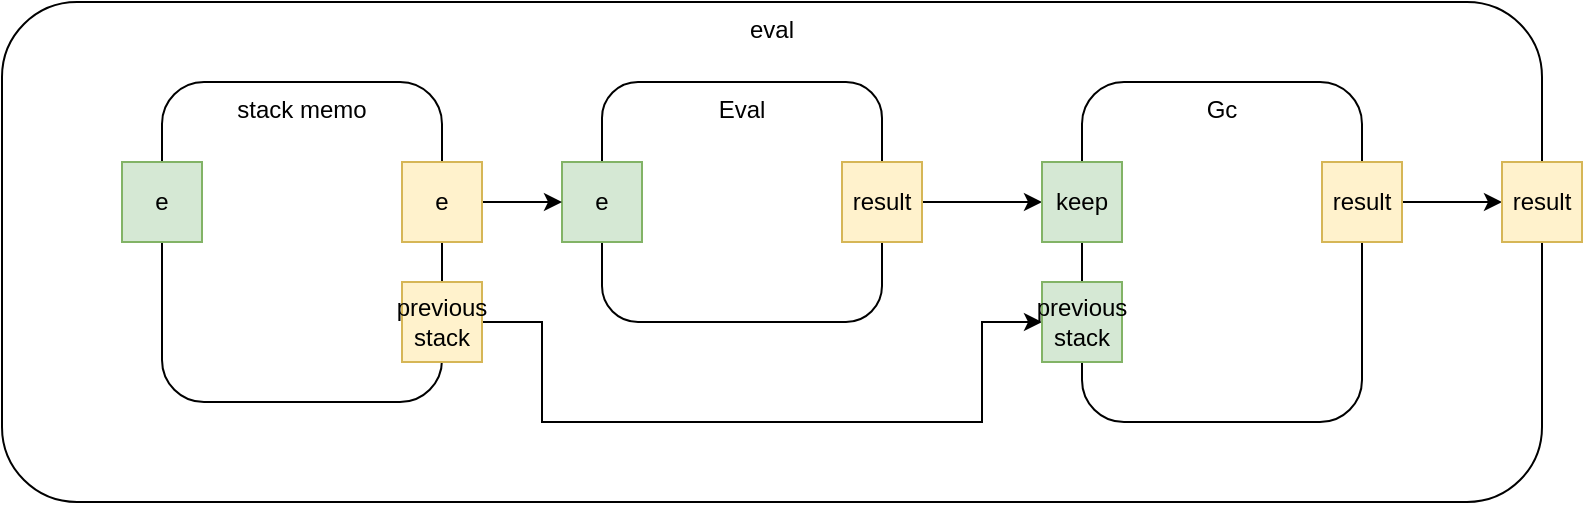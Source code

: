 <mxfile version="14.6.13" type="device" pages="7"><diagram id="UyxEcb_M1ICsaPdvlM9f" name="eval"><mxGraphModel dx="1106" dy="806" grid="1" gridSize="10" guides="1" tooltips="1" connect="1" arrows="1" fold="1" page="1" pageScale="1" pageWidth="1100" pageHeight="850" math="0" shadow="0"><root><mxCell id="0"/><mxCell id="1" parent="0"/><mxCell id="1NHkKLeVbGm8QSfIEynR-1" value="eval" style="rounded=1;whiteSpace=wrap;html=1;verticalAlign=top;" parent="1" vertex="1"><mxGeometry x="40" y="40" width="770" height="250" as="geometry"/></mxCell><mxCell id="bVBwS_cStK-MIO-wUyx7-1" value="Eval" style="rounded=1;whiteSpace=wrap;html=1;verticalAlign=top;" parent="1" vertex="1"><mxGeometry x="340" y="80" width="140" height="120" as="geometry"/></mxCell><mxCell id="bVBwS_cStK-MIO-wUyx7-2" value="e" style="whiteSpace=wrap;html=1;aspect=fixed;fillColor=#d5e8d4;strokeColor=#82b366;" parent="1" vertex="1"><mxGeometry x="320" y="120" width="40" height="40" as="geometry"/></mxCell><mxCell id="bVBwS_cStK-MIO-wUyx7-3" style="edgeStyle=orthogonalEdgeStyle;rounded=0;orthogonalLoop=1;jettySize=auto;html=1;exitX=1;exitY=0.5;exitDx=0;exitDy=0;entryX=0;entryY=0.5;entryDx=0;entryDy=0;" parent="1" source="bVBwS_cStK-MIO-wUyx7-4" target="bVBwS_cStK-MIO-wUyx7-12" edge="1"><mxGeometry relative="1" as="geometry"/></mxCell><mxCell id="bVBwS_cStK-MIO-wUyx7-4" value="result" style="whiteSpace=wrap;html=1;aspect=fixed;fillColor=#fff2cc;strokeColor=#d6b656;" parent="1" vertex="1"><mxGeometry x="460" y="120" width="40" height="40" as="geometry"/></mxCell><mxCell id="bVBwS_cStK-MIO-wUyx7-5" value="stack memo" style="rounded=1;whiteSpace=wrap;html=1;verticalAlign=top;" parent="1" vertex="1"><mxGeometry x="120" y="80" width="140" height="160" as="geometry"/></mxCell><mxCell id="bVBwS_cStK-MIO-wUyx7-6" value="e" style="whiteSpace=wrap;html=1;aspect=fixed;fillColor=#d5e8d4;strokeColor=#82b366;" parent="1" vertex="1"><mxGeometry x="100" y="120" width="40" height="40" as="geometry"/></mxCell><mxCell id="bVBwS_cStK-MIO-wUyx7-7" style="edgeStyle=orthogonalEdgeStyle;rounded=0;orthogonalLoop=1;jettySize=auto;html=1;exitX=1;exitY=0.5;exitDx=0;exitDy=0;entryX=0;entryY=0.5;entryDx=0;entryDy=0;" parent="1" source="bVBwS_cStK-MIO-wUyx7-8" target="bVBwS_cStK-MIO-wUyx7-2" edge="1"><mxGeometry relative="1" as="geometry"/></mxCell><mxCell id="bVBwS_cStK-MIO-wUyx7-8" value="e" style="whiteSpace=wrap;html=1;aspect=fixed;fillColor=#fff2cc;strokeColor=#d6b656;" parent="1" vertex="1"><mxGeometry x="240" y="120" width="40" height="40" as="geometry"/></mxCell><mxCell id="bVBwS_cStK-MIO-wUyx7-9" style="edgeStyle=orthogonalEdgeStyle;rounded=0;orthogonalLoop=1;jettySize=auto;html=1;exitX=1;exitY=0.5;exitDx=0;exitDy=0;entryX=0;entryY=0.5;entryDx=0;entryDy=0;" parent="1" source="bVBwS_cStK-MIO-wUyx7-10" target="bVBwS_cStK-MIO-wUyx7-14" edge="1"><mxGeometry relative="1" as="geometry"><Array as="points"><mxPoint x="310" y="200"/><mxPoint x="310" y="250"/><mxPoint x="530" y="250"/><mxPoint x="530" y="200"/></Array></mxGeometry></mxCell><mxCell id="bVBwS_cStK-MIO-wUyx7-10" value="previous stack" style="whiteSpace=wrap;html=1;aspect=fixed;fillColor=#fff2cc;strokeColor=#d6b656;" parent="1" vertex="1"><mxGeometry x="240" y="180" width="40" height="40" as="geometry"/></mxCell><mxCell id="bVBwS_cStK-MIO-wUyx7-11" value="Gc" style="rounded=1;whiteSpace=wrap;html=1;verticalAlign=top;" parent="1" vertex="1"><mxGeometry x="580" y="80" width="140" height="170" as="geometry"/></mxCell><mxCell id="bVBwS_cStK-MIO-wUyx7-12" value="keep" style="whiteSpace=wrap;html=1;aspect=fixed;fillColor=#d5e8d4;strokeColor=#82b366;" parent="1" vertex="1"><mxGeometry x="560" y="120" width="40" height="40" as="geometry"/></mxCell><mxCell id="1NHkKLeVbGm8QSfIEynR-3" style="edgeStyle=orthogonalEdgeStyle;rounded=0;orthogonalLoop=1;jettySize=auto;html=1;exitX=1;exitY=0.5;exitDx=0;exitDy=0;" parent="1" source="bVBwS_cStK-MIO-wUyx7-13" target="1NHkKLeVbGm8QSfIEynR-2" edge="1"><mxGeometry relative="1" as="geometry"/></mxCell><mxCell id="bVBwS_cStK-MIO-wUyx7-13" value="result" style="whiteSpace=wrap;html=1;aspect=fixed;fillColor=#fff2cc;strokeColor=#d6b656;" parent="1" vertex="1"><mxGeometry x="700" y="120" width="40" height="40" as="geometry"/></mxCell><mxCell id="bVBwS_cStK-MIO-wUyx7-14" value="previous stack" style="whiteSpace=wrap;html=1;aspect=fixed;fillColor=#d5e8d4;strokeColor=#82b366;" parent="1" vertex="1"><mxGeometry x="560" y="180" width="40" height="40" as="geometry"/></mxCell><mxCell id="1NHkKLeVbGm8QSfIEynR-2" value="result" style="whiteSpace=wrap;html=1;aspect=fixed;fillColor=#fff2cc;strokeColor=#d6b656;" parent="1" vertex="1"><mxGeometry x="790" y="120" width="40" height="40" as="geometry"/></mxCell></root></mxGraphModel></diagram><diagram id="cpyBQQwFXZn-LZKErt09" name="intern"><mxGraphModel dx="1106" dy="753" grid="1" gridSize="10" guides="1" tooltips="1" connect="1" arrows="1" fold="1" page="1" pageScale="1" pageWidth="1100" pageHeight="850" math="0" shadow="0"><root><mxCell id="VyYaMy-4hmipdPrMjaRD-0"/><mxCell id="VyYaMy-4hmipdPrMjaRD-1" parent="VyYaMy-4hmipdPrMjaRD-0"/><mxCell id="VyYaMy-4hmipdPrMjaRD-2" value="name" style="whiteSpace=wrap;html=1;aspect=fixed;fillColor=#d5e8d4;strokeColor=#82b366;" vertex="1" parent="VyYaMy-4hmipdPrMjaRD-1"><mxGeometry x="60" y="133" width="40" height="40" as="geometry"/></mxCell><mxCell id="VyYaMy-4hmipdPrMjaRD-3" value="Answer" style="whiteSpace=wrap;html=1;aspect=fixed;fillColor=#fff2cc;strokeColor=#d6b656;" vertex="1" parent="VyYaMy-4hmipdPrMjaRD-1"><mxGeometry x="883" y="205" width="40" height="40" as="geometry"/></mxCell><mxCell id="VyYaMy-4hmipdPrMjaRD-4" style="edgeStyle=orthogonalEdgeStyle;rounded=0;orthogonalLoop=1;jettySize=auto;html=1;exitX=1;exitY=0.5;exitDx=0;exitDy=0;entryX=0;entryY=0.5;entryDx=0;entryDy=0;" edge="1" parent="VyYaMy-4hmipdPrMjaRD-1" source="VyYaMy-4hmipdPrMjaRD-12" target="VyYaMy-4hmipdPrMjaRD-13"><mxGeometry relative="1" as="geometry"><mxPoint x="440" y="123" as="targetPoint"/></mxGeometry></mxCell><mxCell id="VyYaMy-4hmipdPrMjaRD-5" value="Insert If Not Found" style="rounded=1;whiteSpace=wrap;html=1;verticalAlign=top;" vertex="1" parent="VyYaMy-4hmipdPrMjaRD-1"><mxGeometry x="573" y="125" width="120" height="190" as="geometry"/></mxCell><mxCell id="VyYaMy-4hmipdPrMjaRD-6" style="edgeStyle=orthogonalEdgeStyle;rounded=0;orthogonalLoop=1;jettySize=auto;html=1;exitX=1;exitY=0.5;exitDx=0;exitDy=0;entryX=0;entryY=0.5;entryDx=0;entryDy=0;" edge="1" parent="VyYaMy-4hmipdPrMjaRD-1" source="VyYaMy-4hmipdPrMjaRD-11" target="VyYaMy-4hmipdPrMjaRD-14"><mxGeometry relative="1" as="geometry"/></mxCell><mxCell id="VyYaMy-4hmipdPrMjaRD-7" value="Lookup" style="rounded=1;whiteSpace=wrap;html=1;verticalAlign=top;" vertex="1" parent="VyYaMy-4hmipdPrMjaRD-1"><mxGeometry x="240" y="123" width="120" height="150" as="geometry"/></mxCell><mxCell id="VyYaMy-4hmipdPrMjaRD-8" style="edgeStyle=orthogonalEdgeStyle;rounded=0;orthogonalLoop=1;jettySize=auto;html=1;exitX=0.5;exitY=1;exitDx=0;exitDy=0;" edge="1" parent="VyYaMy-4hmipdPrMjaRD-1" source="VyYaMy-4hmipdPrMjaRD-7" target="VyYaMy-4hmipdPrMjaRD-7"><mxGeometry x="220" y="133" as="geometry"/></mxCell><mxCell id="VyYaMy-4hmipdPrMjaRD-9" style="edgeStyle=orthogonalEdgeStyle;rounded=0;orthogonalLoop=1;jettySize=auto;html=1;exitX=1;exitY=0.5;exitDx=0;exitDy=0;" edge="1" parent="VyYaMy-4hmipdPrMjaRD-1" source="VyYaMy-4hmipdPrMjaRD-10" target="VyYaMy-4hmipdPrMjaRD-3"><mxGeometry relative="1" as="geometry"/></mxCell><mxCell id="VyYaMy-4hmipdPrMjaRD-10" value="Answer" style="whiteSpace=wrap;html=1;aspect=fixed;fillColor=#fff2cc;strokeColor=#d6b656;" vertex="1" parent="VyYaMy-4hmipdPrMjaRD-1"><mxGeometry x="674" y="205" width="40" height="40" as="geometry"/></mxCell><mxCell id="VyYaMy-4hmipdPrMjaRD-11" value="Answer" style="whiteSpace=wrap;html=1;aspect=fixed;fillColor=#fff2cc;strokeColor=#d6b656;" vertex="1" parent="VyYaMy-4hmipdPrMjaRD-1"><mxGeometry x="338" y="205" width="40" height="40" as="geometry"/></mxCell><mxCell id="VyYaMy-4hmipdPrMjaRD-12" value="Found" style="whiteSpace=wrap;html=1;aspect=fixed;fillColor=#fff2cc;strokeColor=#d6b656;" vertex="1" parent="VyYaMy-4hmipdPrMjaRD-1"><mxGeometry x="338" y="155" width="40" height="40" as="geometry"/></mxCell><mxCell id="VyYaMy-4hmipdPrMjaRD-13" value="Found" style="whiteSpace=wrap;html=1;aspect=fixed;fillColor=#d5e8d4;strokeColor=#82b366;" vertex="1" parent="VyYaMy-4hmipdPrMjaRD-1"><mxGeometry x="553" y="155" width="40" height="40" as="geometry"/></mxCell><mxCell id="VyYaMy-4hmipdPrMjaRD-14" value="Answer&lt;br&gt;If&lt;br&gt;Found" style="whiteSpace=wrap;html=1;aspect=fixed;fillColor=#d5e8d4;strokeColor=#82b366;" vertex="1" parent="VyYaMy-4hmipdPrMjaRD-1"><mxGeometry x="553" y="205" width="40" height="40" as="geometry"/></mxCell><mxCell id="VyYaMy-4hmipdPrMjaRD-15" style="edgeStyle=orthogonalEdgeStyle;rounded=0;orthogonalLoop=1;jettySize=auto;html=1;exitX=0.5;exitY=1;exitDx=0;exitDy=0;dashed=1;" edge="1" parent="VyYaMy-4hmipdPrMjaRD-1" source="VyYaMy-4hmipdPrMjaRD-16" target="VyYaMy-4hmipdPrMjaRD-7"><mxGeometry relative="1" as="geometry"/></mxCell><mxCell id="VyYaMy-4hmipdPrMjaRD-16" value="" style="ellipse;whiteSpace=wrap;html=1;aspect=fixed;" vertex="1" parent="VyYaMy-4hmipdPrMjaRD-1"><mxGeometry x="277.5" y="40" width="45" height="45" as="geometry"/></mxCell></root></mxGraphModel></diagram><diagram id="cRNbRyb6Ssxj3KXeeYFB" name="read"><mxGraphModel dx="1106" dy="806" grid="1" gridSize="10" guides="1" tooltips="1" connect="1" arrows="1" fold="1" page="1" pageScale="1" pageWidth="1100" pageHeight="850" math="0" shadow="0"><root><mxCell id="V37KS4dAvM9fbsTkXn3U-0"/><mxCell id="V37KS4dAvM9fbsTkXn3U-1" parent="V37KS4dAvM9fbsTkXn3U-0"/><mxCell id="V37KS4dAvM9fbsTkXn3U-2" value="$if&lt;br&gt;?lookahead lpar" style="rounded=1;whiteSpace=wrap;html=1;verticalAlign=top;" parent="V37KS4dAvM9fbsTkXn3U-1" vertex="1"><mxGeometry x="380" y="170" width="120" height="150" as="geometry"/></mxCell><mxCell id="V37KS4dAvM9fbsTkXn3U-3" value="read list" style="rounded=1;whiteSpace=wrap;html=1;" parent="V37KS4dAvM9fbsTkXn3U-1" vertex="1"><mxGeometry x="620" y="330" width="120" height="60" as="geometry"/></mxCell><mxCell id="V37KS4dAvM9fbsTkXn3U-4" value="read atom" style="rounded=1;whiteSpace=wrap;html=1;" parent="V37KS4dAvM9fbsTkXn3U-1" vertex="1"><mxGeometry x="620" y="130" width="120" height="60" as="geometry"/></mxCell><mxCell id="V37KS4dAvM9fbsTkXn3U-7" style="edgeStyle=orthogonalEdgeStyle;rounded=0;orthogonalLoop=1;jettySize=auto;html=1;exitX=1;exitY=0.5;exitDx=0;exitDy=0;entryX=0;entryY=0.5;entryDx=0;entryDy=0;" parent="V37KS4dAvM9fbsTkXn3U-1" source="V37KS4dAvM9fbsTkXn3U-8" target="V37KS4dAvM9fbsTkXn3U-12" edge="1"><mxGeometry relative="1" as="geometry"><mxPoint x="520" y="262" as="sourcePoint"/></mxGeometry></mxCell><mxCell id="V37KS4dAvM9fbsTkXn3U-8" value="no" style="ellipse;whiteSpace=wrap;html=1;aspect=fixed;fillColor=#fff2cc;strokeColor=#d6b656;" parent="V37KS4dAvM9fbsTkXn3U-1" vertex="1"><mxGeometry x="480" y="210" width="40" height="40" as="geometry"/></mxCell><mxCell id="V37KS4dAvM9fbsTkXn3U-9" style="edgeStyle=orthogonalEdgeStyle;rounded=0;orthogonalLoop=1;jettySize=auto;html=1;exitX=1;exitY=0.5;exitDx=0;exitDy=0;entryX=0;entryY=0.5;entryDx=0;entryDy=0;" parent="V37KS4dAvM9fbsTkXn3U-1" source="V37KS4dAvM9fbsTkXn3U-10" target="V37KS4dAvM9fbsTkXn3U-11" edge="1"><mxGeometry relative="1" as="geometry"><mxPoint x="520" y="312" as="sourcePoint"/></mxGeometry></mxCell><mxCell id="V37KS4dAvM9fbsTkXn3U-10" value="yes" style="ellipse;whiteSpace=wrap;html=1;aspect=fixed;fillColor=#fff2cc;strokeColor=#d6b656;" parent="V37KS4dAvM9fbsTkXn3U-1" vertex="1"><mxGeometry x="480" y="260" width="40" height="40" as="geometry"/></mxCell><mxCell id="V37KS4dAvM9fbsTkXn3U-11" value="text" style="ellipse;whiteSpace=wrap;html=1;aspect=fixed;fillColor=#d5e8d4;strokeColor=#82b366;" parent="V37KS4dAvM9fbsTkXn3U-1" vertex="1"><mxGeometry x="600" y="340" width="40" height="40" as="geometry"/></mxCell><mxCell id="V37KS4dAvM9fbsTkXn3U-12" value="text" style="ellipse;whiteSpace=wrap;html=1;aspect=fixed;fillColor=#d5e8d4;strokeColor=#82b366;" parent="V37KS4dAvM9fbsTkXn3U-1" vertex="1"><mxGeometry x="600" y="140" width="40" height="40" as="geometry"/></mxCell><mxCell id="V37KS4dAvM9fbsTkXn3U-13" value="index" style="ellipse;whiteSpace=wrap;html=1;aspect=fixed;fillColor=#fff2cc;strokeColor=#d6b656;" parent="V37KS4dAvM9fbsTkXn3U-1" vertex="1"><mxGeometry x="860" y="240" width="40" height="40" as="geometry"/></mxCell><mxCell id="V37KS4dAvM9fbsTkXn3U-14" style="edgeStyle=orthogonalEdgeStyle;rounded=0;orthogonalLoop=1;jettySize=auto;html=1;exitX=1;exitY=0.5;exitDx=0;exitDy=0;entryX=0;entryY=0.5;entryDx=0;entryDy=0;" parent="V37KS4dAvM9fbsTkXn3U-1" source="V37KS4dAvM9fbsTkXn3U-15" target="V37KS4dAvM9fbsTkXn3U-13" edge="1"><mxGeometry relative="1" as="geometry"/></mxCell><mxCell id="V37KS4dAvM9fbsTkXn3U-15" value="answer" style="ellipse;whiteSpace=wrap;html=1;aspect=fixed;fillColor=#fff2cc;strokeColor=#d6b656;" parent="V37KS4dAvM9fbsTkXn3U-1" vertex="1"><mxGeometry x="720" y="140" width="40" height="40" as="geometry"/></mxCell><mxCell id="V37KS4dAvM9fbsTkXn3U-16" style="edgeStyle=orthogonalEdgeStyle;rounded=0;orthogonalLoop=1;jettySize=auto;html=1;exitX=1;exitY=0.5;exitDx=0;exitDy=0;entryX=0;entryY=0.5;entryDx=0;entryDy=0;" parent="V37KS4dAvM9fbsTkXn3U-1" source="V37KS4dAvM9fbsTkXn3U-17" target="V37KS4dAvM9fbsTkXn3U-13" edge="1"><mxGeometry relative="1" as="geometry"/></mxCell><mxCell id="V37KS4dAvM9fbsTkXn3U-17" value="index" style="ellipse;whiteSpace=wrap;html=1;aspect=fixed;fillColor=#fff2cc;strokeColor=#d6b656;" parent="V37KS4dAvM9fbsTkXn3U-1" vertex="1"><mxGeometry x="720" y="340" width="40" height="40" as="geometry"/></mxCell><mxCell id="Q02taKJ9lx_7oz__WaoR-0" value="cons space" style="whiteSpace=wrap;html=1;aspect=fixed;fillColor=#d5e8d4;strokeColor=#82b366;opacity=50;" parent="V37KS4dAvM9fbsTkXn3U-1" vertex="1"><mxGeometry x="30" y="198" width="40" height="40" as="geometry"/></mxCell><mxCell id="HVFHV7FqAysOSs_6HUz8-4" style="edgeStyle=orthogonalEdgeStyle;rounded=0;orthogonalLoop=1;jettySize=auto;html=1;exitX=1;exitY=0.5;exitDx=0;exitDy=0;entryX=0;entryY=0.5;entryDx=0;entryDy=0;" parent="V37KS4dAvM9fbsTkXn3U-1" source="Q02taKJ9lx_7oz__WaoR-1" target="HVFHV7FqAysOSs_6HUz8-3" edge="1"><mxGeometry relative="1" as="geometry"/></mxCell><mxCell id="Q02taKJ9lx_7oz__WaoR-1" value="src" style="whiteSpace=wrap;html=1;aspect=fixed;fillColor=#d5e8d4;strokeColor=#82b366;" parent="V37KS4dAvM9fbsTkXn3U-1" vertex="1"><mxGeometry x="30" y="258" width="40" height="40" as="geometry"/></mxCell><mxCell id="Q02taKJ9lx_7oz__WaoR-2" value="atom space" style="whiteSpace=wrap;html=1;aspect=fixed;fillColor=#d5e8d4;strokeColor=#82b366;opacity=50;" parent="V37KS4dAvM9fbsTkXn3U-1" vertex="1"><mxGeometry x="30" y="148" width="40" height="40" as="geometry"/></mxCell><mxCell id="Q02taKJ9lx_7oz__WaoR-3" value="NIL" style="whiteSpace=wrap;html=1;aspect=fixed;fillColor=#d5e8d4;strokeColor=#82b366;opacity=50;" parent="V37KS4dAvM9fbsTkXn3U-1" vertex="1"><mxGeometry x="30" y="98" width="40" height="40" as="geometry"/></mxCell><mxCell id="HVFHV7FqAysOSs_6HUz8-0" value="trim leading spaces" style="rounded=1;whiteSpace=wrap;html=1;verticalAlign=top;" parent="V37KS4dAvM9fbsTkXn3U-1" vertex="1"><mxGeometry x="160" y="227.5" width="120" height="90" as="geometry"/></mxCell><mxCell id="HVFHV7FqAysOSs_6HUz8-6" style="edgeStyle=orthogonalEdgeStyle;rounded=0;orthogonalLoop=1;jettySize=auto;html=1;exitX=1;exitY=0.5;exitDx=0;exitDy=0;" parent="V37KS4dAvM9fbsTkXn3U-1" source="HVFHV7FqAysOSs_6HUz8-2" target="HVFHV7FqAysOSs_6HUz8-5" edge="1"><mxGeometry relative="1" as="geometry"/></mxCell><mxCell id="HVFHV7FqAysOSs_6HUz8-2" value="text" style="ellipse;whiteSpace=wrap;html=1;aspect=fixed;fillColor=#fff2cc;strokeColor=#d6b656;" parent="V37KS4dAvM9fbsTkXn3U-1" vertex="1"><mxGeometry x="260" y="257.5" width="40" height="40" as="geometry"/></mxCell><mxCell id="HVFHV7FqAysOSs_6HUz8-3" value="src" style="whiteSpace=wrap;html=1;aspect=fixed;fillColor=#d5e8d4;strokeColor=#82b366;" parent="V37KS4dAvM9fbsTkXn3U-1" vertex="1"><mxGeometry x="140" y="257.5" width="40" height="40" as="geometry"/></mxCell><mxCell id="HVFHV7FqAysOSs_6HUz8-5" value="text" style="ellipse;whiteSpace=wrap;html=1;aspect=fixed;fillColor=#d5e8d4;strokeColor=#82b366;" parent="V37KS4dAvM9fbsTkXn3U-1" vertex="1"><mxGeometry x="360" y="225" width="40" height="40" as="geometry"/></mxCell></root></mxGraphModel></diagram><diagram id="eFGVX8gUDBn57mvKu9m6" name="lookup"><mxGraphModel dx="1106" dy="806" grid="1" gridSize="10" guides="1" tooltips="1" connect="1" arrows="1" fold="1" page="1" pageScale="1" pageWidth="1100" pageHeight="850" math="0" shadow="0"><root><mxCell id="aijkkNyB_iTMkX1_hPJK-0"/><mxCell id="aijkkNyB_iTMkX1_hPJK-1" parent="aijkkNyB_iTMkX1_hPJK-0"/><mxCell id="aijkkNyB_iTMkX1_hPJK-3" value="lookup" style="rounded=1;whiteSpace=wrap;html=1;verticalAlign=top;" parent="aijkkNyB_iTMkX1_hPJK-1" vertex="1"><mxGeometry x="100" y="50" width="640" height="410" as="geometry"/></mxCell><mxCell id="aijkkNyB_iTMkX1_hPJK-4" value="scroll through atoms" style="rounded=1;whiteSpace=wrap;html=1;verticalAlign=top;" parent="aijkkNyB_iTMkX1_hPJK-1" vertex="1"><mxGeometry x="250" y="88.66" width="120" height="150" as="geometry"/></mxCell><mxCell id="aijkkNyB_iTMkX1_hPJK-5" value="advance" style="ellipse;whiteSpace=wrap;html=1;aspect=fixed;fillColor=#d5e8d4;strokeColor=#82b366;" parent="aijkkNyB_iTMkX1_hPJK-1" vertex="1"><mxGeometry x="230" y="185.66" width="40" height="40" as="geometry"/></mxCell><mxCell id="aijkkNyB_iTMkX1_hPJK-6" style="edgeStyle=orthogonalEdgeStyle;rounded=0;orthogonalLoop=1;jettySize=auto;html=1;exitX=1;exitY=0.5;exitDx=0;exitDy=0;entryX=0;entryY=0.5;entryDx=0;entryDy=0;" parent="aijkkNyB_iTMkX1_hPJK-1" source="aijkkNyB_iTMkX1_hPJK-7" target="aijkkNyB_iTMkX1_hPJK-11" edge="1"><mxGeometry relative="1" as="geometry"/></mxCell><mxCell id="aijkkNyB_iTMkX1_hPJK-7" value="EOF" style="ellipse;whiteSpace=wrap;html=1;aspect=fixed;fillColor=#fff2cc;strokeColor=#d6b656;" parent="aijkkNyB_iTMkX1_hPJK-1" vertex="1"><mxGeometry x="350" y="108.66" width="40" height="40" as="geometry"/></mxCell><mxCell id="aijkkNyB_iTMkX1_hPJK-8" style="edgeStyle=orthogonalEdgeStyle;rounded=0;orthogonalLoop=1;jettySize=auto;html=1;exitX=1;exitY=0.5;exitDx=0;exitDy=0;entryX=1;entryY=0.5;entryDx=0;entryDy=0;" parent="aijkkNyB_iTMkX1_hPJK-1" source="aijkkNyB_iTMkX1_hPJK-9" target="aijkkNyB_iTMkX1_hPJK-19" edge="1"><mxGeometry relative="1" as="geometry"/></mxCell><mxCell id="aijkkNyB_iTMkX1_hPJK-9" value="try 1 name match" style="ellipse;whiteSpace=wrap;html=1;aspect=fixed;fillColor=#fff2cc;strokeColor=#d6b656;" parent="aijkkNyB_iTMkX1_hPJK-1" vertex="1"><mxGeometry x="350" y="178.66" width="40" height="40" as="geometry"/></mxCell><mxCell id="aijkkNyB_iTMkX1_hPJK-10" value="unsuccessful" style="rounded=1;whiteSpace=wrap;html=1;verticalAlign=top;" parent="aijkkNyB_iTMkX1_hPJK-1" vertex="1"><mxGeometry x="490" y="79.33" width="120" height="105" as="geometry"/></mxCell><mxCell id="aijkkNyB_iTMkX1_hPJK-11" value="conclude" style="ellipse;whiteSpace=wrap;html=1;aspect=fixed;fillColor=#d5e8d4;strokeColor=#82b366;" parent="aijkkNyB_iTMkX1_hPJK-1" vertex="1"><mxGeometry x="470" y="114.33" width="40" height="40" as="geometry"/></mxCell><mxCell id="aijkkNyB_iTMkX1_hPJK-12" style="edgeStyle=orthogonalEdgeStyle;curved=1;orthogonalLoop=1;jettySize=auto;html=1;exitX=0.5;exitY=1;exitDx=0;exitDy=0;" parent="aijkkNyB_iTMkX1_hPJK-1" source="aijkkNyB_iTMkX1_hPJK-10" target="aijkkNyB_iTMkX1_hPJK-10" edge="1"><mxGeometry relative="1" as="geometry"/></mxCell><mxCell id="aijkkNyB_iTMkX1_hPJK-13" value="successful" style="rounded=1;whiteSpace=wrap;html=1;verticalAlign=top;" parent="aijkkNyB_iTMkX1_hPJK-1" vertex="1"><mxGeometry x="490" y="211.33" width="120" height="105" as="geometry"/></mxCell><mxCell id="aijkkNyB_iTMkX1_hPJK-14" value="conclude" style="ellipse;whiteSpace=wrap;html=1;aspect=fixed;fillColor=#d5e8d4;strokeColor=#82b366;" parent="aijkkNyB_iTMkX1_hPJK-1" vertex="1"><mxGeometry x="470" y="246.33" width="40" height="40" as="geometry"/></mxCell><mxCell id="aijkkNyB_iTMkX1_hPJK-15" style="edgeStyle=orthogonalEdgeStyle;rounded=0;orthogonalLoop=1;jettySize=auto;html=1;exitX=1;exitY=0.5;exitDx=0;exitDy=0;entryX=0;entryY=0.5;entryDx=0;entryDy=0;" parent="aijkkNyB_iTMkX1_hPJK-1" source="aijkkNyB_iTMkX1_hPJK-16" target="aijkkNyB_iTMkX1_hPJK-33" edge="1"><mxGeometry relative="1" as="geometry"><Array as="points"><mxPoint x="680" y="281"/><mxPoint x="680" y="219"/></Array></mxGeometry></mxCell><mxCell id="aijkkNyB_iTMkX1_hPJK-16" value="answer" style="ellipse;whiteSpace=wrap;html=1;aspect=fixed;fillColor=#fff2cc;strokeColor=#d6b656;" parent="aijkkNyB_iTMkX1_hPJK-1" vertex="1"><mxGeometry x="590" y="261.33" width="40" height="40" as="geometry"/></mxCell><mxCell id="aijkkNyB_iTMkX1_hPJK-17" style="edgeStyle=orthogonalEdgeStyle;curved=1;orthogonalLoop=1;jettySize=auto;html=1;exitX=0.5;exitY=1;exitDx=0;exitDy=0;" parent="aijkkNyB_iTMkX1_hPJK-1" source="aijkkNyB_iTMkX1_hPJK-13" target="aijkkNyB_iTMkX1_hPJK-13" edge="1"><mxGeometry relative="1" as="geometry"/></mxCell><mxCell id="aijkkNyB_iTMkX1_hPJK-18" value="match single atom name" style="rounded=1;whiteSpace=wrap;html=1;verticalAlign=top;" parent="aijkkNyB_iTMkX1_hPJK-1" vertex="1"><mxGeometry x="250" y="290.66" width="120" height="150" as="geometry"/></mxCell><mxCell id="aijkkNyB_iTMkX1_hPJK-19" value="go" style="ellipse;whiteSpace=wrap;html=1;aspect=fixed;fillColor=#d5e8d4;strokeColor=#82b366;" parent="aijkkNyB_iTMkX1_hPJK-1" vertex="1"><mxGeometry x="350" y="315.66" width="40" height="40" as="geometry"/></mxCell><mxCell id="aijkkNyB_iTMkX1_hPJK-20" style="edgeStyle=orthogonalEdgeStyle;rounded=0;orthogonalLoop=1;jettySize=auto;html=1;exitX=0;exitY=0.5;exitDx=0;exitDy=0;entryX=0;entryY=0.5;entryDx=0;entryDy=0;" parent="aijkkNyB_iTMkX1_hPJK-1" source="aijkkNyB_iTMkX1_hPJK-21" target="aijkkNyB_iTMkX1_hPJK-5" edge="1"><mxGeometry relative="1" as="geometry"/></mxCell><mxCell id="aijkkNyB_iTMkX1_hPJK-21" value="mismatch" style="ellipse;whiteSpace=wrap;html=1;aspect=fixed;fillColor=#fff2cc;strokeColor=#d6b656;" parent="aijkkNyB_iTMkX1_hPJK-1" vertex="1"><mxGeometry x="230" y="315.66" width="40" height="40" as="geometry"/></mxCell><mxCell id="aijkkNyB_iTMkX1_hPJK-22" style="edgeStyle=orthogonalEdgeStyle;rounded=0;orthogonalLoop=1;jettySize=auto;html=1;exitX=1;exitY=0.5;exitDx=0;exitDy=0;entryX=0;entryY=0.5;entryDx=0;entryDy=0;" parent="aijkkNyB_iTMkX1_hPJK-1" source="aijkkNyB_iTMkX1_hPJK-23" target="aijkkNyB_iTMkX1_hPJK-14" edge="1"><mxGeometry relative="1" as="geometry"/></mxCell><mxCell id="aijkkNyB_iTMkX1_hPJK-23" value="ok" style="ellipse;whiteSpace=wrap;html=1;aspect=fixed;fillColor=#fff2cc;strokeColor=#d6b656;" parent="aijkkNyB_iTMkX1_hPJK-1" vertex="1"><mxGeometry x="350" y="380.66" width="40" height="40" as="geometry"/></mxCell><mxCell id="aijkkNyB_iTMkX1_hPJK-24" value="name" style="ellipse;whiteSpace=wrap;html=1;aspect=fixed;fillColor=#d5e8d4;strokeColor=#82b366;" parent="aijkkNyB_iTMkX1_hPJK-1" vertex="1"><mxGeometry x="230" y="118.66" width="40" height="40" as="geometry"/></mxCell><mxCell id="VFZTx0f-yjUMQVl5BMrO-1" style="edgeStyle=orthogonalEdgeStyle;rounded=0;orthogonalLoop=1;jettySize=auto;html=1;exitX=1;exitY=0.5;exitDx=0;exitDy=0;" edge="1" parent="aijkkNyB_iTMkX1_hPJK-1" source="aijkkNyB_iTMkX1_hPJK-26" target="aijkkNyB_iTMkX1_hPJK-32"><mxGeometry relative="1" as="geometry"><Array as="points"><mxPoint x="660" y="111"/><mxPoint x="660" y="121"/></Array></mxGeometry></mxCell><mxCell id="aijkkNyB_iTMkX1_hPJK-26" value="found" style="ellipse;whiteSpace=wrap;html=1;aspect=fixed;fillColor=#fff2cc;strokeColor=#d6b656;" parent="aijkkNyB_iTMkX1_hPJK-1" vertex="1"><mxGeometry x="590" y="91.33" width="40" height="40" as="geometry"/></mxCell><mxCell id="VFZTx0f-yjUMQVl5BMrO-0" style="edgeStyle=orthogonalEdgeStyle;rounded=0;orthogonalLoop=1;jettySize=auto;html=1;exitX=1;exitY=0.5;exitDx=0;exitDy=0;entryX=0;entryY=0.5;entryDx=0;entryDy=0;" edge="1" parent="aijkkNyB_iTMkX1_hPJK-1" source="aijkkNyB_iTMkX1_hPJK-28" target="aijkkNyB_iTMkX1_hPJK-32"><mxGeometry relative="1" as="geometry"><Array as="points"><mxPoint x="660" y="234"/><mxPoint x="660" y="121"/></Array></mxGeometry></mxCell><mxCell id="aijkkNyB_iTMkX1_hPJK-28" value="found" style="ellipse;whiteSpace=wrap;html=1;aspect=fixed;fillColor=#fff2cc;strokeColor=#d6b656;" parent="aijkkNyB_iTMkX1_hPJK-1" vertex="1"><mxGeometry x="590" y="214.33" width="40" height="40" as="geometry"/></mxCell><mxCell id="aijkkNyB_iTMkX1_hPJK-32" value="Found" style="whiteSpace=wrap;html=1;aspect=fixed;fillColor=#fff2cc;strokeColor=#d6b656;" parent="aijkkNyB_iTMkX1_hPJK-1" vertex="1"><mxGeometry x="720" y="101.33" width="40" height="40" as="geometry"/></mxCell><mxCell id="aijkkNyB_iTMkX1_hPJK-33" value="Answer" style="whiteSpace=wrap;html=1;aspect=fixed;fillColor=#fff2cc;strokeColor=#d6b656;" parent="aijkkNyB_iTMkX1_hPJK-1" vertex="1"><mxGeometry x="720" y="198.66" width="40" height="40" as="geometry"/></mxCell><mxCell id="VFZTx0f-yjUMQVl5BMrO-2" style="edgeStyle=orthogonalEdgeStyle;rounded=0;orthogonalLoop=1;jettySize=auto;html=1;exitX=1;exitY=0.5;exitDx=0;exitDy=0;entryX=0;entryY=0.5;entryDx=0;entryDy=0;" edge="1" parent="aijkkNyB_iTMkX1_hPJK-1" source="aijkkNyB_iTMkX1_hPJK-37" target="aijkkNyB_iTMkX1_hPJK-24"><mxGeometry relative="1" as="geometry"/></mxCell><mxCell id="aijkkNyB_iTMkX1_hPJK-37" value="name" style="whiteSpace=wrap;html=1;aspect=fixed;fillColor=#d5e8d4;strokeColor=#82b366;" parent="aijkkNyB_iTMkX1_hPJK-1" vertex="1"><mxGeometry x="80" y="118.66" width="40" height="40" as="geometry"/></mxCell></root></mxGraphModel></diagram><diagram id="aCSv10SwhgeyL08w_Ezx" name="read-eval-format"><mxGraphModel dx="1106" dy="738" grid="1" gridSize="10" guides="1" tooltips="1" connect="1" arrows="1" fold="1" page="1" pageScale="1" pageWidth="1100" pageHeight="850" math="0" shadow="0"><root><mxCell id="0eG7KCHBErnYQ0go_iI2-0"/><mxCell id="0eG7KCHBErnYQ0go_iI2-1" parent="0eG7KCHBErnYQ0go_iI2-0"/><mxCell id="jAsr_WnKRPNynYM6fKA5-2" value="" style="rounded=1;whiteSpace=wrap;html=1;" vertex="1" parent="0eG7KCHBErnYQ0go_iI2-1"><mxGeometry x="60" y="30" width="990" height="670" as="geometry"/></mxCell><mxCell id="0eG7KCHBErnYQ0go_iI2-2" value="read" style="rounded=1;whiteSpace=wrap;html=1;verticalAlign=top;" parent="0eG7KCHBErnYQ0go_iI2-1" vertex="1"><mxGeometry x="140" y="140" width="140" height="297" as="geometry"/></mxCell><mxCell id="0eG7KCHBErnYQ0go_iI2-14" style="edgeStyle=orthogonalEdgeStyle;rounded=0;orthogonalLoop=1;jettySize=auto;html=1;exitX=1;exitY=0.5;exitDx=0;exitDy=0;entryX=0;entryY=0.5;entryDx=0;entryDy=0;" parent="0eG7KCHBErnYQ0go_iI2-1" source="0eG7KCHBErnYQ0go_iI2-28" target="0eG7KCHBErnYQ0go_iI2-34" edge="1"><mxGeometry relative="1" as="geometry"><mxPoint x="380" y="315" as="targetPoint"/></mxGeometry></mxCell><mxCell id="CwR88O3Drvq-5d33KDMU-11" value="address" style="edgeLabel;html=1;align=center;verticalAlign=middle;resizable=0;points=[];" parent="0eG7KCHBErnYQ0go_iI2-14" vertex="1" connectable="0"><mxGeometry x="-0.49" relative="1" as="geometry"><mxPoint y="1" as="offset"/></mxGeometry></mxCell><mxCell id="0eG7KCHBErnYQ0go_iI2-28" value="index" style="whiteSpace=wrap;html=1;aspect=fixed;fillColor=#fff2cc;strokeColor=#d6b656;" parent="0eG7KCHBErnYQ0go_iI2-1" vertex="1"><mxGeometry x="260" y="308.5" width="40" height="40" as="geometry"/></mxCell><mxCell id="0eG7KCHBErnYQ0go_iI2-30" value="Eval" style="rounded=1;whiteSpace=wrap;html=1;verticalAlign=top;" parent="0eG7KCHBErnYQ0go_iI2-1" vertex="1"><mxGeometry x="501.18" y="138.5" width="140" height="297" as="geometry"/></mxCell><mxCell id="0eG7KCHBErnYQ0go_iI2-34" value="e" style="whiteSpace=wrap;html=1;aspect=fixed;fillColor=#d5e8d4;strokeColor=#82b366;" parent="0eG7KCHBErnYQ0go_iI2-1" vertex="1"><mxGeometry x="481.18" y="367" width="40" height="40" as="geometry"/></mxCell><mxCell id="0eG7KCHBErnYQ0go_iI2-39" style="edgeStyle=orthogonalEdgeStyle;rounded=0;orthogonalLoop=1;jettySize=auto;html=1;exitX=1;exitY=0.5;exitDx=0;exitDy=0;entryX=0;entryY=0.5;entryDx=0;entryDy=0;" parent="0eG7KCHBErnYQ0go_iI2-1" source="0eG7KCHBErnYQ0go_iI2-40" target="0eG7KCHBErnYQ0go_iI2-51" edge="1"><mxGeometry relative="1" as="geometry"><mxPoint x="731.18" y="392.75" as="targetPoint"/></mxGeometry></mxCell><mxCell id="CwR88O3Drvq-5d33KDMU-12" value="address" style="edgeLabel;html=1;align=center;verticalAlign=middle;resizable=0;points=[];" parent="0eG7KCHBErnYQ0go_iI2-39" vertex="1" connectable="0"><mxGeometry x="-0.551" relative="1" as="geometry"><mxPoint y="1" as="offset"/></mxGeometry></mxCell><mxCell id="0eG7KCHBErnYQ0go_iI2-40" value="result" style="whiteSpace=wrap;html=1;aspect=fixed;fillColor=#fff2cc;strokeColor=#d6b656;" parent="0eG7KCHBErnYQ0go_iI2-1" vertex="1"><mxGeometry x="621.18" y="307" width="40" height="40" as="geometry"/></mxCell><mxCell id="0eG7KCHBErnYQ0go_iI2-47" value="Format" style="rounded=1;whiteSpace=wrap;html=1;verticalAlign=top;" parent="0eG7KCHBErnYQ0go_iI2-1" vertex="1"><mxGeometry x="810" y="137.75" width="140" height="378.5" as="geometry"/></mxCell><mxCell id="0eG7KCHBErnYQ0go_iI2-51" value="index" style="whiteSpace=wrap;html=1;aspect=fixed;fillColor=#d5e8d4;strokeColor=#82b366;" parent="0eG7KCHBErnYQ0go_iI2-1" vertex="1"><mxGeometry x="790" y="366.25" width="40" height="40" as="geometry"/></mxCell><mxCell id="0eG7KCHBErnYQ0go_iI2-53" value="atom space modified" style="whiteSpace=wrap;html=1;aspect=fixed;fillColor=#fff2cc;strokeColor=#d6b656;" parent="0eG7KCHBErnYQ0go_iI2-1" vertex="1"><mxGeometry x="1030" y="156.25" width="40" height="40" as="geometry"/></mxCell><mxCell id="CwR88O3Drvq-5d33KDMU-16" style="edgeStyle=orthogonalEdgeStyle;rounded=0;orthogonalLoop=1;jettySize=auto;html=1;exitX=1;exitY=0.5;exitDx=0;exitDy=0;" parent="0eG7KCHBErnYQ0go_iI2-1" source="0eG7KCHBErnYQ0go_iI2-57" target="CwR88O3Drvq-5d33KDMU-15" edge="1"><mxGeometry relative="1" as="geometry"/></mxCell><mxCell id="0eG7KCHBErnYQ0go_iI2-57" value="formatted buffer" style="whiteSpace=wrap;html=1;aspect=fixed;fillColor=#fff2cc;strokeColor=#d6b656;" parent="0eG7KCHBErnYQ0go_iI2-1" vertex="1"><mxGeometry x="930" y="433.25" width="40" height="40" as="geometry"/></mxCell><mxCell id="0eG7KCHBErnYQ0go_iI2-60" value="buffer" style="whiteSpace=wrap;html=1;aspect=fixed;fillColor=#d5e8d4;strokeColor=#82b366;" parent="0eG7KCHBErnYQ0go_iI2-1" vertex="1"><mxGeometry x="790" y="433.25" width="40" height="40" as="geometry"/></mxCell><mxCell id="0eG7KCHBErnYQ0go_iI2-62" style="edgeStyle=orthogonalEdgeStyle;rounded=0;orthogonalLoop=1;jettySize=auto;html=1;exitX=1;exitY=0.5;exitDx=0;exitDy=0;entryX=0;entryY=0.5;entryDx=0;entryDy=0;" parent="0eG7KCHBErnYQ0go_iI2-1" source="jAsr_WnKRPNynYM6fKA5-0" target="0eG7KCHBErnYQ0go_iI2-60" edge="1"><mxGeometry relative="1" as="geometry"><Array as="points"><mxPoint x="730" y="600"/><mxPoint x="730" y="453"/></Array><mxPoint x="90" y="600" as="sourcePoint"/></mxGeometry></mxCell><mxCell id="CwR88O3Drvq-5d33KDMU-1" value="src" style="whiteSpace=wrap;html=1;aspect=fixed;fillColor=#d5e8d4;strokeColor=#82b366;" parent="0eG7KCHBErnYQ0go_iI2-1" vertex="1"><mxGeometry x="120" y="330" width="40" height="40" as="geometry"/></mxCell><mxCell id="CwR88O3Drvq-5d33KDMU-14" style="edgeStyle=orthogonalEdgeStyle;rounded=0;orthogonalLoop=1;jettySize=auto;html=1;exitX=1;exitY=0.5;exitDx=0;exitDy=0;entryX=0;entryY=0.5;entryDx=0;entryDy=0;" parent="0eG7KCHBErnYQ0go_iI2-1" source="CwR88O3Drvq-5d33KDMU-13" target="0eG7KCHBErnYQ0go_iI2-53" edge="1"><mxGeometry relative="1" as="geometry"><Array as="points"><mxPoint x="380" y="200"/><mxPoint x="380" y="90"/><mxPoint x="990" y="90"/><mxPoint x="990" y="176"/></Array></mxGeometry></mxCell><mxCell id="CwR88O3Drvq-5d33KDMU-13" value="atom space&lt;br&gt;modified" style="whiteSpace=wrap;html=1;aspect=fixed;fillColor=#fff2cc;strokeColor=#d6b656;" parent="0eG7KCHBErnYQ0go_iI2-1" vertex="1"><mxGeometry x="260" y="180" width="40" height="40" as="geometry"/></mxCell><mxCell id="CwR88O3Drvq-5d33KDMU-15" value="formatted buffer" style="whiteSpace=wrap;html=1;aspect=fixed;fillColor=#fff2cc;strokeColor=#d6b656;" parent="0eG7KCHBErnYQ0go_iI2-1" vertex="1"><mxGeometry x="1030" y="433.25" width="40" height="40" as="geometry"/></mxCell><mxCell id="jAsr_WnKRPNynYM6fKA5-0" value="buffer" style="whiteSpace=wrap;html=1;aspect=fixed;fillColor=#d5e8d4;strokeColor=#82b366;" vertex="1" parent="0eG7KCHBErnYQ0go_iI2-1"><mxGeometry x="40" y="580" width="40" height="40" as="geometry"/></mxCell><mxCell id="jAsr_WnKRPNynYM6fKA5-3" style="edgeStyle=orthogonalEdgeStyle;rounded=0;orthogonalLoop=1;jettySize=auto;html=1;exitX=1;exitY=0.5;exitDx=0;exitDy=0;entryX=0;entryY=0.5;entryDx=0;entryDy=0;" edge="1" parent="0eG7KCHBErnYQ0go_iI2-1" source="jAsr_WnKRPNynYM6fKA5-1" target="CwR88O3Drvq-5d33KDMU-1"><mxGeometry relative="1" as="geometry"/></mxCell><mxCell id="jAsr_WnKRPNynYM6fKA5-1" value="src" style="whiteSpace=wrap;html=1;aspect=fixed;fillColor=#d5e8d4;strokeColor=#82b366;" vertex="1" parent="0eG7KCHBErnYQ0go_iI2-1"><mxGeometry x="40" y="330" width="40" height="40" as="geometry"/></mxCell></root></mxGraphModel></diagram><diagram id="_lWbrtSqZI4xCw_1y_xc" name="Top"><mxGraphModel dx="1106" dy="806" grid="1" gridSize="10" guides="1" tooltips="1" connect="1" arrows="1" fold="1" page="1" pageScale="1" pageWidth="1100" pageHeight="850" math="0" shadow="0"><root><mxCell id="XehDBnzb0ZGDbiL_5cQf-0"/><mxCell id="XehDBnzb0ZGDbiL_5cQf-1" parent="XehDBnzb0ZGDbiL_5cQf-0"/><mxCell id="9_y_QJgsQCdEil5TiPhQ-0" value="" style="rounded=1;whiteSpace=wrap;html=1;" parent="XehDBnzb0ZGDbiL_5cQf-1" vertex="1"><mxGeometry x="80" y="80" width="440" height="350" as="geometry"/></mxCell><mxCell id="XehDBnzb0ZGDbiL_5cQf-2" value="Types" style="rounded=1;whiteSpace=wrap;html=1;verticalAlign=top;" parent="XehDBnzb0ZGDbiL_5cQf-1" vertex="1"><mxGeometry x="120" y="120" width="120" height="60" as="geometry"/></mxCell><mxCell id="XehDBnzb0ZGDbiL_5cQf-3" value="Mechanisms" style="rounded=1;whiteSpace=wrap;html=1;verticalAlign=top;" parent="XehDBnzb0ZGDbiL_5cQf-1" vertex="1"><mxGeometry x="270" y="120" width="120" height="60" as="geometry"/></mxCell><mxCell id="9_y_QJgsQCdEil5TiPhQ-1" value="read eval format" style="rounded=1;whiteSpace=wrap;html=1;verticalAlign=top;" parent="XehDBnzb0ZGDbiL_5cQf-1" vertex="1"><mxGeometry x="220" y="220" width="120" height="150" as="geometry"/></mxCell><mxCell id="DBu6DlDsNs0yhMaoIEon-0" value="cons space" style="whiteSpace=wrap;html=1;aspect=fixed;fillColor=#d5e8d4;strokeColor=#82b366;" parent="XehDBnzb0ZGDbiL_5cQf-1" vertex="1"><mxGeometry x="60" y="230" width="40" height="40" as="geometry"/></mxCell><mxCell id="4eiFWbx9lpVT7VzbzbjS-2" style="edgeStyle=orthogonalEdgeStyle;rounded=0;orthogonalLoop=1;jettySize=auto;html=1;exitX=1;exitY=0.5;exitDx=0;exitDy=0;entryX=0;entryY=0.5;entryDx=0;entryDy=0;" parent="XehDBnzb0ZGDbiL_5cQf-1" source="DBu6DlDsNs0yhMaoIEon-1" target="4eiFWbx9lpVT7VzbzbjS-0" edge="1"><mxGeometry relative="1" as="geometry"/></mxCell><mxCell id="DBu6DlDsNs0yhMaoIEon-1" value="src" style="whiteSpace=wrap;html=1;aspect=fixed;fillColor=#d5e8d4;strokeColor=#82b366;" parent="XehDBnzb0ZGDbiL_5cQf-1" vertex="1"><mxGeometry x="60" y="290" width="40" height="40" as="geometry"/></mxCell><mxCell id="4eiFWbx9lpVT7VzbzbjS-3" style="edgeStyle=orthogonalEdgeStyle;rounded=0;orthogonalLoop=1;jettySize=auto;html=1;exitX=1;exitY=0.5;exitDx=0;exitDy=0;entryX=0;entryY=0.5;entryDx=0;entryDy=0;" parent="XehDBnzb0ZGDbiL_5cQf-1" source="DBu6DlDsNs0yhMaoIEon-4" target="4eiFWbx9lpVT7VzbzbjS-1" edge="1"><mxGeometry relative="1" as="geometry"/></mxCell><mxCell id="DBu6DlDsNs0yhMaoIEon-4" value="out" style="whiteSpace=wrap;html=1;aspect=fixed;fillColor=#d5e8d4;strokeColor=#82b366;" parent="XehDBnzb0ZGDbiL_5cQf-1" vertex="1"><mxGeometry x="60" y="340" width="40" height="40" as="geometry"/></mxCell><mxCell id="DBu6DlDsNs0yhMaoIEon-5" value="atom space" style="whiteSpace=wrap;html=1;aspect=fixed;fillColor=#d5e8d4;strokeColor=#82b366;" parent="XehDBnzb0ZGDbiL_5cQf-1" vertex="1"><mxGeometry x="60" y="180" width="40" height="40" as="geometry"/></mxCell><mxCell id="DBu6DlDsNs0yhMaoIEon-6" value="NIL" style="whiteSpace=wrap;html=1;aspect=fixed;fillColor=#d5e8d4;strokeColor=#82b366;" parent="XehDBnzb0ZGDbiL_5cQf-1" vertex="1"><mxGeometry x="60" y="130" width="40" height="40" as="geometry"/></mxCell><mxCell id="DBu6DlDsNs0yhMaoIEon-9" style="edgeStyle=orthogonalEdgeStyle;rounded=0;orthogonalLoop=1;jettySize=auto;html=1;exitX=1;exitY=0.5;exitDx=0;exitDy=0;entryX=0;entryY=0.5;entryDx=0;entryDy=0;" parent="XehDBnzb0ZGDbiL_5cQf-1" source="DBu6DlDsNs0yhMaoIEon-7" target="DBu6DlDsNs0yhMaoIEon-8" edge="1"><mxGeometry relative="1" as="geometry"/></mxCell><mxCell id="DBu6DlDsNs0yhMaoIEon-7" value="out" style="whiteSpace=wrap;html=1;aspect=fixed;fillColor=#fff2cc;strokeColor=#d6b656;" parent="XehDBnzb0ZGDbiL_5cQf-1" vertex="1"><mxGeometry x="320" y="270" width="40" height="40" as="geometry"/></mxCell><mxCell id="DBu6DlDsNs0yhMaoIEon-8" value="out" style="whiteSpace=wrap;html=1;aspect=fixed;fillColor=#fff2cc;strokeColor=#d6b656;" parent="XehDBnzb0ZGDbiL_5cQf-1" vertex="1"><mxGeometry x="500" y="270" width="40" height="40" as="geometry"/></mxCell><mxCell id="4eiFWbx9lpVT7VzbzbjS-0" value="src" style="whiteSpace=wrap;html=1;aspect=fixed;fillColor=#d5e8d4;strokeColor=#82b366;" parent="XehDBnzb0ZGDbiL_5cQf-1" vertex="1"><mxGeometry x="200" y="250" width="40" height="40" as="geometry"/></mxCell><mxCell id="4eiFWbx9lpVT7VzbzbjS-1" value="out" style="whiteSpace=wrap;html=1;aspect=fixed;fillColor=#d5e8d4;strokeColor=#82b366;" parent="XehDBnzb0ZGDbiL_5cQf-1" vertex="1"><mxGeometry x="200" y="300" width="40" height="40" as="geometry"/></mxCell></root></mxGraphModel></diagram><diagram id="iNS8K8a9p_t1mxPYz4ww" name="format"><mxGraphModel dx="1106" dy="806" grid="1" gridSize="10" guides="1" tooltips="1" connect="1" arrows="1" fold="1" page="1" pageScale="1" pageWidth="1100" pageHeight="850" math="0" shadow="0"><root><mxCell id="6ZMmrPN0YHEk4QBVKGnL-0"/><mxCell id="6ZMmrPN0YHEk4QBVKGnL-1" parent="6ZMmrPN0YHEk4QBVKGnL-0"/><mxCell id="6ZMmrPN0YHEk4QBVKGnL-2" value="Format" style="rounded=1;whiteSpace=wrap;html=1;verticalAlign=top;" parent="6ZMmrPN0YHEk4QBVKGnL-1" vertex="1"><mxGeometry x="120" y="80" width="140" height="378.5" as="geometry"/></mxCell><mxCell id="6ZMmrPN0YHEk4QBVKGnL-3" value="index" style="whiteSpace=wrap;html=1;aspect=fixed;fillColor=#d5e8d4;strokeColor=#82b366;" parent="6ZMmrPN0YHEk4QBVKGnL-1" vertex="1"><mxGeometry x="100" y="308.5" width="40" height="40" as="geometry"/></mxCell><mxCell id="6ZMmrPN0YHEk4QBVKGnL-4" value="formatted buffer" style="whiteSpace=wrap;html=1;aspect=fixed;fillColor=#fff2cc;strokeColor=#d6b656;" parent="6ZMmrPN0YHEk4QBVKGnL-1" vertex="1"><mxGeometry x="240" y="375.5" width="40" height="40" as="geometry"/></mxCell><mxCell id="6ZMmrPN0YHEk4QBVKGnL-5" value="buffer" style="whiteSpace=wrap;html=1;aspect=fixed;fillColor=#d5e8d4;strokeColor=#82b366;" parent="6ZMmrPN0YHEk4QBVKGnL-1" vertex="1"><mxGeometry x="100" y="375.5" width="40" height="40" as="geometry"/></mxCell><mxCell id="6ZMmrPN0YHEk4QBVKGnL-6" value="cons space" style="whiteSpace=wrap;html=1;aspect=fixed;fillColor=#d5e8d4;strokeColor=#82b366;opacity=50;" parent="6ZMmrPN0YHEk4QBVKGnL-1" vertex="1"><mxGeometry x="100" y="208.5" width="40" height="40" as="geometry"/></mxCell><mxCell id="6ZMmrPN0YHEk4QBVKGnL-7" value="atom space" style="whiteSpace=wrap;html=1;aspect=fixed;fillColor=#d5e8d4;strokeColor=#82b366;opacity=50;" parent="6ZMmrPN0YHEk4QBVKGnL-1" vertex="1"><mxGeometry x="100" y="158.5" width="40" height="40" as="geometry"/></mxCell><mxCell id="6ZMmrPN0YHEk4QBVKGnL-8" value="NIL" style="whiteSpace=wrap;html=1;aspect=fixed;fillColor=#d5e8d4;strokeColor=#82b366;opacity=50;" parent="6ZMmrPN0YHEk4QBVKGnL-1" vertex="1"><mxGeometry x="100" y="108.5" width="40" height="40" as="geometry"/></mxCell></root></mxGraphModel></diagram></mxfile>